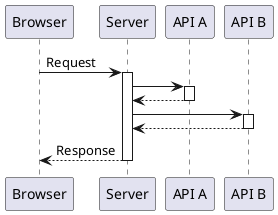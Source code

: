 @startuml
Browser -> Server: Request
activate Server

Server -> "API A":
activate "API A"
Server <-- "API A":
deactivate "API A"

Server -> "API B":
activate "API B"
Server <-- "API B":
deactivate "API B"

Browser <-- Server: Response
deactivate Server
@enduml
